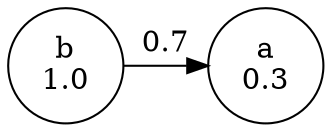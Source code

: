 digraph {
	node [shape=circle];
	b [label="b\n1.0"];
	a [label="a\n0.3"];
	b -> a [label="0.7"];
	{rank=same; a b}
}
